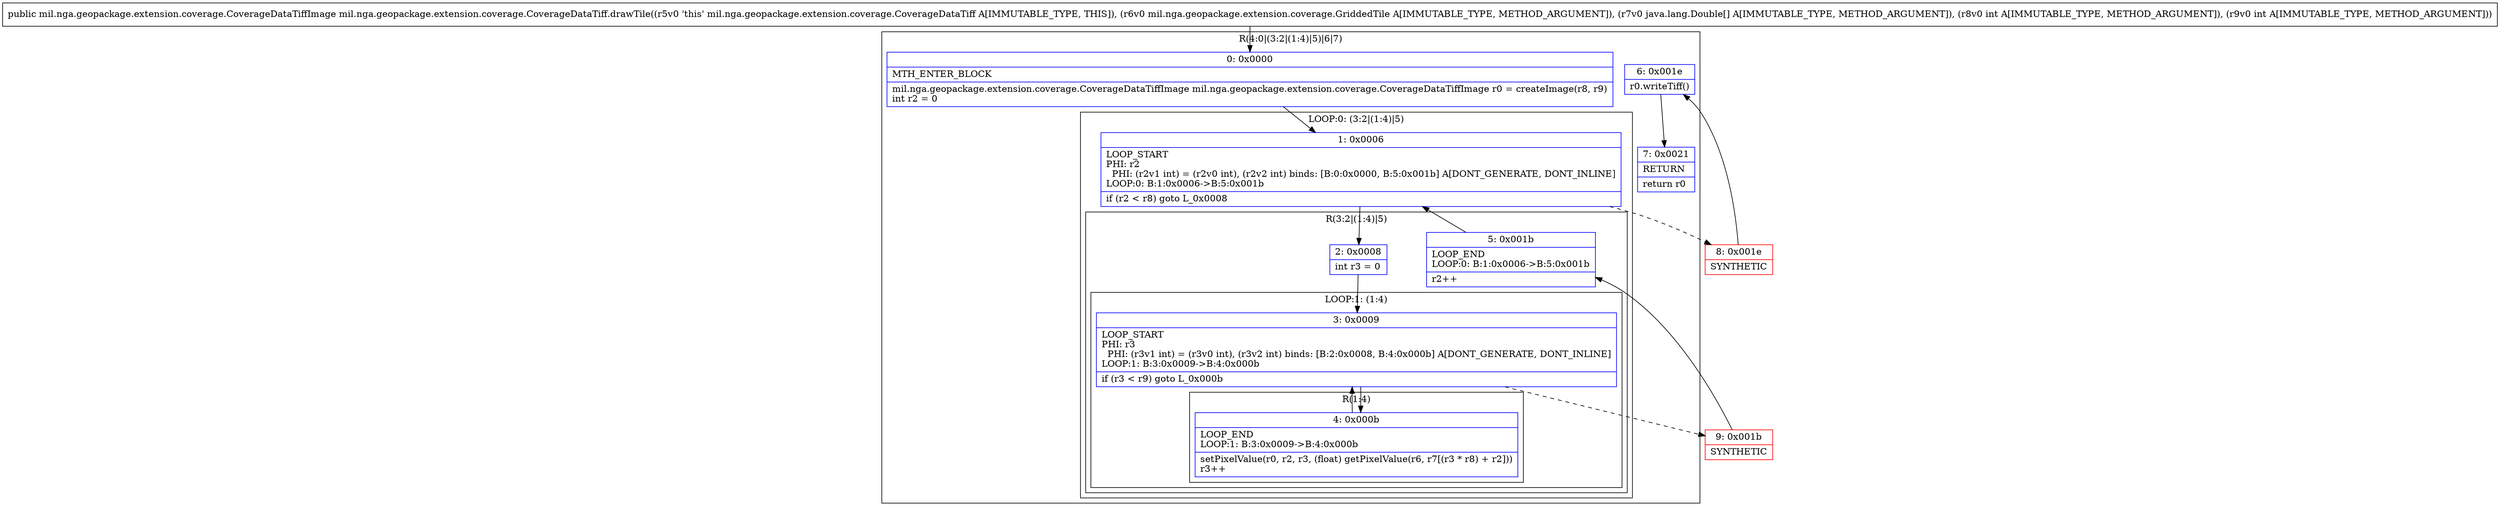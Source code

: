 digraph "CFG formil.nga.geopackage.extension.coverage.CoverageDataTiff.drawTile(Lmil\/nga\/geopackage\/extension\/coverage\/GriddedTile;[Ljava\/lang\/Double;II)Lmil\/nga\/geopackage\/extension\/coverage\/CoverageDataTiffImage;" {
subgraph cluster_Region_1261879329 {
label = "R(4:0|(3:2|(1:4)|5)|6|7)";
node [shape=record,color=blue];
Node_0 [shape=record,label="{0\:\ 0x0000|MTH_ENTER_BLOCK\l|mil.nga.geopackage.extension.coverage.CoverageDataTiffImage mil.nga.geopackage.extension.coverage.CoverageDataTiffImage r0 = createImage(r8, r9)\lint r2 = 0\l}"];
subgraph cluster_LoopRegion_68401004 {
label = "LOOP:0: (3:2|(1:4)|5)";
node [shape=record,color=blue];
Node_1 [shape=record,label="{1\:\ 0x0006|LOOP_START\lPHI: r2 \l  PHI: (r2v1 int) = (r2v0 int), (r2v2 int) binds: [B:0:0x0000, B:5:0x001b] A[DONT_GENERATE, DONT_INLINE]\lLOOP:0: B:1:0x0006\-\>B:5:0x001b\l|if (r2 \< r8) goto L_0x0008\l}"];
subgraph cluster_Region_710897159 {
label = "R(3:2|(1:4)|5)";
node [shape=record,color=blue];
Node_2 [shape=record,label="{2\:\ 0x0008|int r3 = 0\l}"];
subgraph cluster_LoopRegion_1461028005 {
label = "LOOP:1: (1:4)";
node [shape=record,color=blue];
Node_3 [shape=record,label="{3\:\ 0x0009|LOOP_START\lPHI: r3 \l  PHI: (r3v1 int) = (r3v0 int), (r3v2 int) binds: [B:2:0x0008, B:4:0x000b] A[DONT_GENERATE, DONT_INLINE]\lLOOP:1: B:3:0x0009\-\>B:4:0x000b\l|if (r3 \< r9) goto L_0x000b\l}"];
subgraph cluster_Region_659086172 {
label = "R(1:4)";
node [shape=record,color=blue];
Node_4 [shape=record,label="{4\:\ 0x000b|LOOP_END\lLOOP:1: B:3:0x0009\-\>B:4:0x000b\l|setPixelValue(r0, r2, r3, (float) getPixelValue(r6, r7[(r3 * r8) + r2]))\lr3++\l}"];
}
}
Node_5 [shape=record,label="{5\:\ 0x001b|LOOP_END\lLOOP:0: B:1:0x0006\-\>B:5:0x001b\l|r2++\l}"];
}
}
Node_6 [shape=record,label="{6\:\ 0x001e|r0.writeTiff()\l}"];
Node_7 [shape=record,label="{7\:\ 0x0021|RETURN\l|return r0\l}"];
}
Node_8 [shape=record,color=red,label="{8\:\ 0x001e|SYNTHETIC\l}"];
Node_9 [shape=record,color=red,label="{9\:\ 0x001b|SYNTHETIC\l}"];
MethodNode[shape=record,label="{public mil.nga.geopackage.extension.coverage.CoverageDataTiffImage mil.nga.geopackage.extension.coverage.CoverageDataTiff.drawTile((r5v0 'this' mil.nga.geopackage.extension.coverage.CoverageDataTiff A[IMMUTABLE_TYPE, THIS]), (r6v0 mil.nga.geopackage.extension.coverage.GriddedTile A[IMMUTABLE_TYPE, METHOD_ARGUMENT]), (r7v0 java.lang.Double[] A[IMMUTABLE_TYPE, METHOD_ARGUMENT]), (r8v0 int A[IMMUTABLE_TYPE, METHOD_ARGUMENT]), (r9v0 int A[IMMUTABLE_TYPE, METHOD_ARGUMENT])) }"];
MethodNode -> Node_0;
Node_0 -> Node_1;
Node_1 -> Node_2;
Node_1 -> Node_8[style=dashed];
Node_2 -> Node_3;
Node_3 -> Node_4;
Node_3 -> Node_9[style=dashed];
Node_4 -> Node_3;
Node_5 -> Node_1;
Node_6 -> Node_7;
Node_8 -> Node_6;
Node_9 -> Node_5;
}

